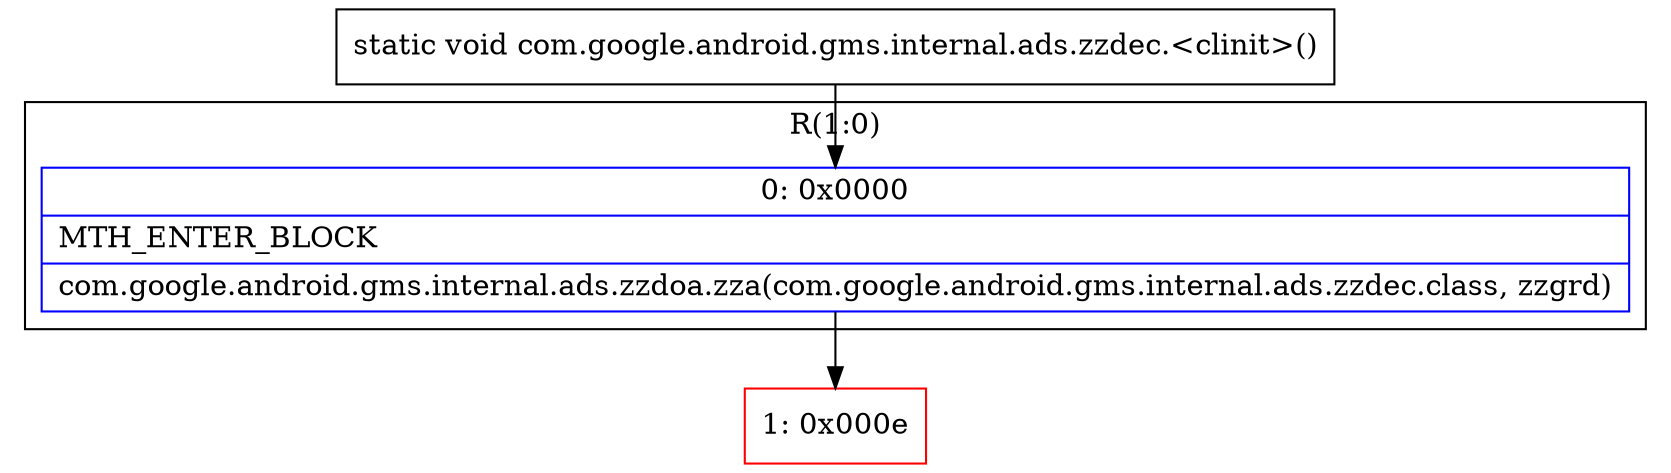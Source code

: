 digraph "CFG forcom.google.android.gms.internal.ads.zzdec.\<clinit\>()V" {
subgraph cluster_Region_701610306 {
label = "R(1:0)";
node [shape=record,color=blue];
Node_0 [shape=record,label="{0\:\ 0x0000|MTH_ENTER_BLOCK\l|com.google.android.gms.internal.ads.zzdoa.zza(com.google.android.gms.internal.ads.zzdec.class, zzgrd)\l}"];
}
Node_1 [shape=record,color=red,label="{1\:\ 0x000e}"];
MethodNode[shape=record,label="{static void com.google.android.gms.internal.ads.zzdec.\<clinit\>() }"];
MethodNode -> Node_0;
Node_0 -> Node_1;
}

